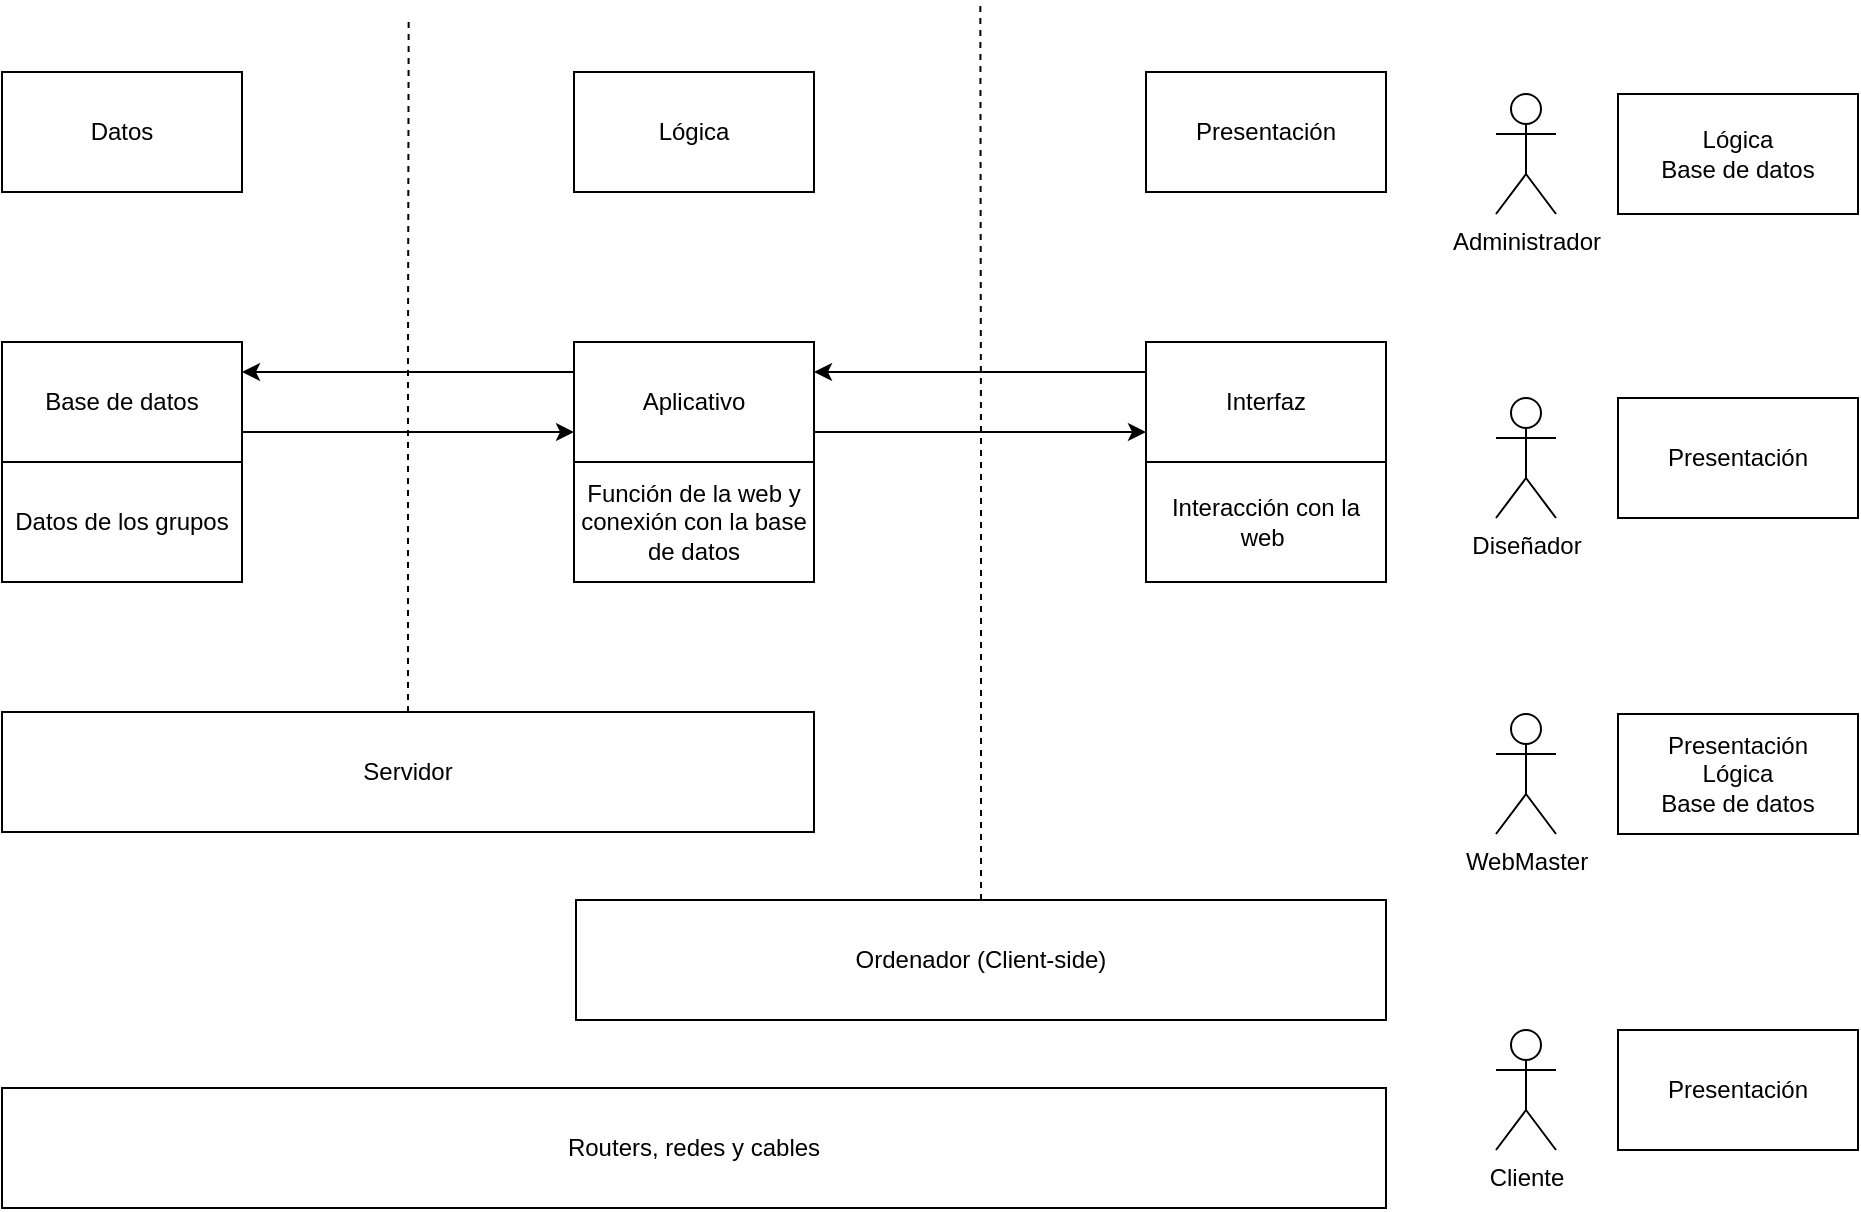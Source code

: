 <mxfile version="15.5.9" type="device"><diagram id="6rkirG3IjAayJCR8Slzp" name="Page-1"><mxGraphModel dx="1684" dy="937" grid="0" gridSize="10" guides="1" tooltips="1" connect="1" arrows="1" fold="1" page="1" pageScale="1" pageWidth="1600" pageHeight="900" math="0" shadow="0"><root><mxCell id="0"/><mxCell id="1" parent="0"/><mxCell id="22UsHLfClxDG8xBujzHA-1" value="WebMaster" style="shape=umlActor;verticalLabelPosition=bottom;verticalAlign=top;html=1;outlineConnect=0;" vertex="1" parent="1"><mxGeometry x="953" y="460" width="30" height="60" as="geometry"/></mxCell><mxCell id="22UsHLfClxDG8xBujzHA-2" value="Cliente" style="shape=umlActor;verticalLabelPosition=bottom;verticalAlign=top;html=1;outlineConnect=0;" vertex="1" parent="1"><mxGeometry x="953" y="618" width="30" height="60" as="geometry"/></mxCell><mxCell id="22UsHLfClxDG8xBujzHA-4" value="Presentación" style="rounded=0;whiteSpace=wrap;html=1;" vertex="1" parent="1"><mxGeometry x="778" y="139" width="120" height="60" as="geometry"/></mxCell><mxCell id="22UsHLfClxDG8xBujzHA-5" value="Lógica" style="rounded=0;whiteSpace=wrap;html=1;" vertex="1" parent="1"><mxGeometry x="492" y="139" width="120" height="60" as="geometry"/></mxCell><mxCell id="22UsHLfClxDG8xBujzHA-6" value="Datos" style="rounded=0;whiteSpace=wrap;html=1;" vertex="1" parent="1"><mxGeometry x="206" y="139" width="120" height="60" as="geometry"/></mxCell><mxCell id="22UsHLfClxDG8xBujzHA-19" style="edgeStyle=orthogonalEdgeStyle;rounded=0;orthogonalLoop=1;jettySize=auto;html=1;exitX=0;exitY=0.25;exitDx=0;exitDy=0;entryX=1;entryY=0.25;entryDx=0;entryDy=0;" edge="1" parent="1" source="22UsHLfClxDG8xBujzHA-10" target="22UsHLfClxDG8xBujzHA-14"><mxGeometry relative="1" as="geometry"/></mxCell><mxCell id="22UsHLfClxDG8xBujzHA-10" value="Interfaz" style="rounded=0;whiteSpace=wrap;html=1;" vertex="1" parent="1"><mxGeometry x="778" y="274" width="120" height="60" as="geometry"/></mxCell><mxCell id="22UsHLfClxDG8xBujzHA-11" value="Interacción con la web&amp;nbsp;" style="rounded=0;whiteSpace=wrap;html=1;" vertex="1" parent="1"><mxGeometry x="778" y="334" width="120" height="60" as="geometry"/></mxCell><mxCell id="22UsHLfClxDG8xBujzHA-12" value="Diseñador" style="shape=umlActor;verticalLabelPosition=bottom;verticalAlign=top;html=1;outlineConnect=0;" vertex="1" parent="1"><mxGeometry x="953" y="302" width="30" height="60" as="geometry"/></mxCell><mxCell id="22UsHLfClxDG8xBujzHA-20" style="edgeStyle=orthogonalEdgeStyle;rounded=0;orthogonalLoop=1;jettySize=auto;html=1;exitX=1;exitY=0.75;exitDx=0;exitDy=0;entryX=0;entryY=0.75;entryDx=0;entryDy=0;" edge="1" parent="1" source="22UsHLfClxDG8xBujzHA-14" target="22UsHLfClxDG8xBujzHA-10"><mxGeometry relative="1" as="geometry"/></mxCell><mxCell id="22UsHLfClxDG8xBujzHA-21" style="edgeStyle=orthogonalEdgeStyle;rounded=0;orthogonalLoop=1;jettySize=auto;html=1;exitX=0;exitY=0.25;exitDx=0;exitDy=0;entryX=1;entryY=0.25;entryDx=0;entryDy=0;" edge="1" parent="1" source="22UsHLfClxDG8xBujzHA-14" target="22UsHLfClxDG8xBujzHA-16"><mxGeometry relative="1" as="geometry"/></mxCell><mxCell id="22UsHLfClxDG8xBujzHA-14" value="Aplicativo" style="whiteSpace=wrap;html=1;" vertex="1" parent="1"><mxGeometry x="492" y="274" width="120" height="60" as="geometry"/></mxCell><mxCell id="22UsHLfClxDG8xBujzHA-15" value="Función de la web y conexión con la base de datos" style="whiteSpace=wrap;html=1;" vertex="1" parent="1"><mxGeometry x="492" y="334" width="120" height="60" as="geometry"/></mxCell><mxCell id="22UsHLfClxDG8xBujzHA-22" style="edgeStyle=orthogonalEdgeStyle;rounded=0;orthogonalLoop=1;jettySize=auto;html=1;exitX=1;exitY=0.75;exitDx=0;exitDy=0;entryX=0;entryY=0.75;entryDx=0;entryDy=0;" edge="1" parent="1" source="22UsHLfClxDG8xBujzHA-16" target="22UsHLfClxDG8xBujzHA-14"><mxGeometry relative="1" as="geometry"/></mxCell><mxCell id="22UsHLfClxDG8xBujzHA-16" value="Base de datos" style="whiteSpace=wrap;html=1;" vertex="1" parent="1"><mxGeometry x="206" y="274" width="120" height="60" as="geometry"/></mxCell><mxCell id="22UsHLfClxDG8xBujzHA-18" value="Datos de los grupos" style="whiteSpace=wrap;html=1;" vertex="1" parent="1"><mxGeometry x="206" y="334" width="120" height="60" as="geometry"/></mxCell><mxCell id="22UsHLfClxDG8xBujzHA-24" value="Presentación" style="whiteSpace=wrap;html=1;" vertex="1" parent="1"><mxGeometry x="1014" y="302" width="120" height="60" as="geometry"/></mxCell><mxCell id="22UsHLfClxDG8xBujzHA-25" value="Presentación&lt;br&gt;Lógica&lt;br&gt;Base de datos" style="whiteSpace=wrap;html=1;" vertex="1" parent="1"><mxGeometry x="1014" y="460" width="120" height="60" as="geometry"/></mxCell><mxCell id="22UsHLfClxDG8xBujzHA-26" value="Presentación" style="whiteSpace=wrap;html=1;" vertex="1" parent="1"><mxGeometry x="1014" y="618" width="120" height="60" as="geometry"/></mxCell><mxCell id="22UsHLfClxDG8xBujzHA-39" style="edgeStyle=orthogonalEdgeStyle;rounded=0;orthogonalLoop=1;jettySize=auto;html=1;exitX=0.5;exitY=0;exitDx=0;exitDy=0;dashed=1;endArrow=none;endFill=0;" edge="1" parent="1" source="22UsHLfClxDG8xBujzHA-27"><mxGeometry relative="1" as="geometry"><mxPoint x="409.333" y="111.333" as="targetPoint"/></mxGeometry></mxCell><mxCell id="22UsHLfClxDG8xBujzHA-27" value="Servidor" style="rounded=0;whiteSpace=wrap;html=1;" vertex="1" parent="1"><mxGeometry x="206" y="459" width="406" height="60" as="geometry"/></mxCell><mxCell id="22UsHLfClxDG8xBujzHA-38" style="edgeStyle=orthogonalEdgeStyle;rounded=0;orthogonalLoop=1;jettySize=auto;html=1;exitX=0.5;exitY=0;exitDx=0;exitDy=0;endArrow=none;endFill=0;dashed=1;" edge="1" parent="1" source="22UsHLfClxDG8xBujzHA-29"><mxGeometry relative="1" as="geometry"><mxPoint x="695.167" y="103.833" as="targetPoint"/></mxGeometry></mxCell><mxCell id="22UsHLfClxDG8xBujzHA-29" value="Ordenador (Client-side)" style="rounded=0;whiteSpace=wrap;html=1;" vertex="1" parent="1"><mxGeometry x="493" y="553" width="405" height="60" as="geometry"/></mxCell><mxCell id="22UsHLfClxDG8xBujzHA-32" value="Routers, redes y cables" style="rounded=0;whiteSpace=wrap;html=1;" vertex="1" parent="1"><mxGeometry x="206" y="647" width="692" height="60" as="geometry"/></mxCell><mxCell id="22UsHLfClxDG8xBujzHA-35" value="Administrador" style="shape=umlActor;verticalLabelPosition=bottom;verticalAlign=top;html=1;outlineConnect=0;" vertex="1" parent="1"><mxGeometry x="953" y="150" width="30" height="60" as="geometry"/></mxCell><mxCell id="22UsHLfClxDG8xBujzHA-36" value="Lógica&lt;br&gt;Base de datos" style="whiteSpace=wrap;html=1;" vertex="1" parent="1"><mxGeometry x="1014" y="150" width="120" height="60" as="geometry"/></mxCell></root></mxGraphModel></diagram></mxfile>